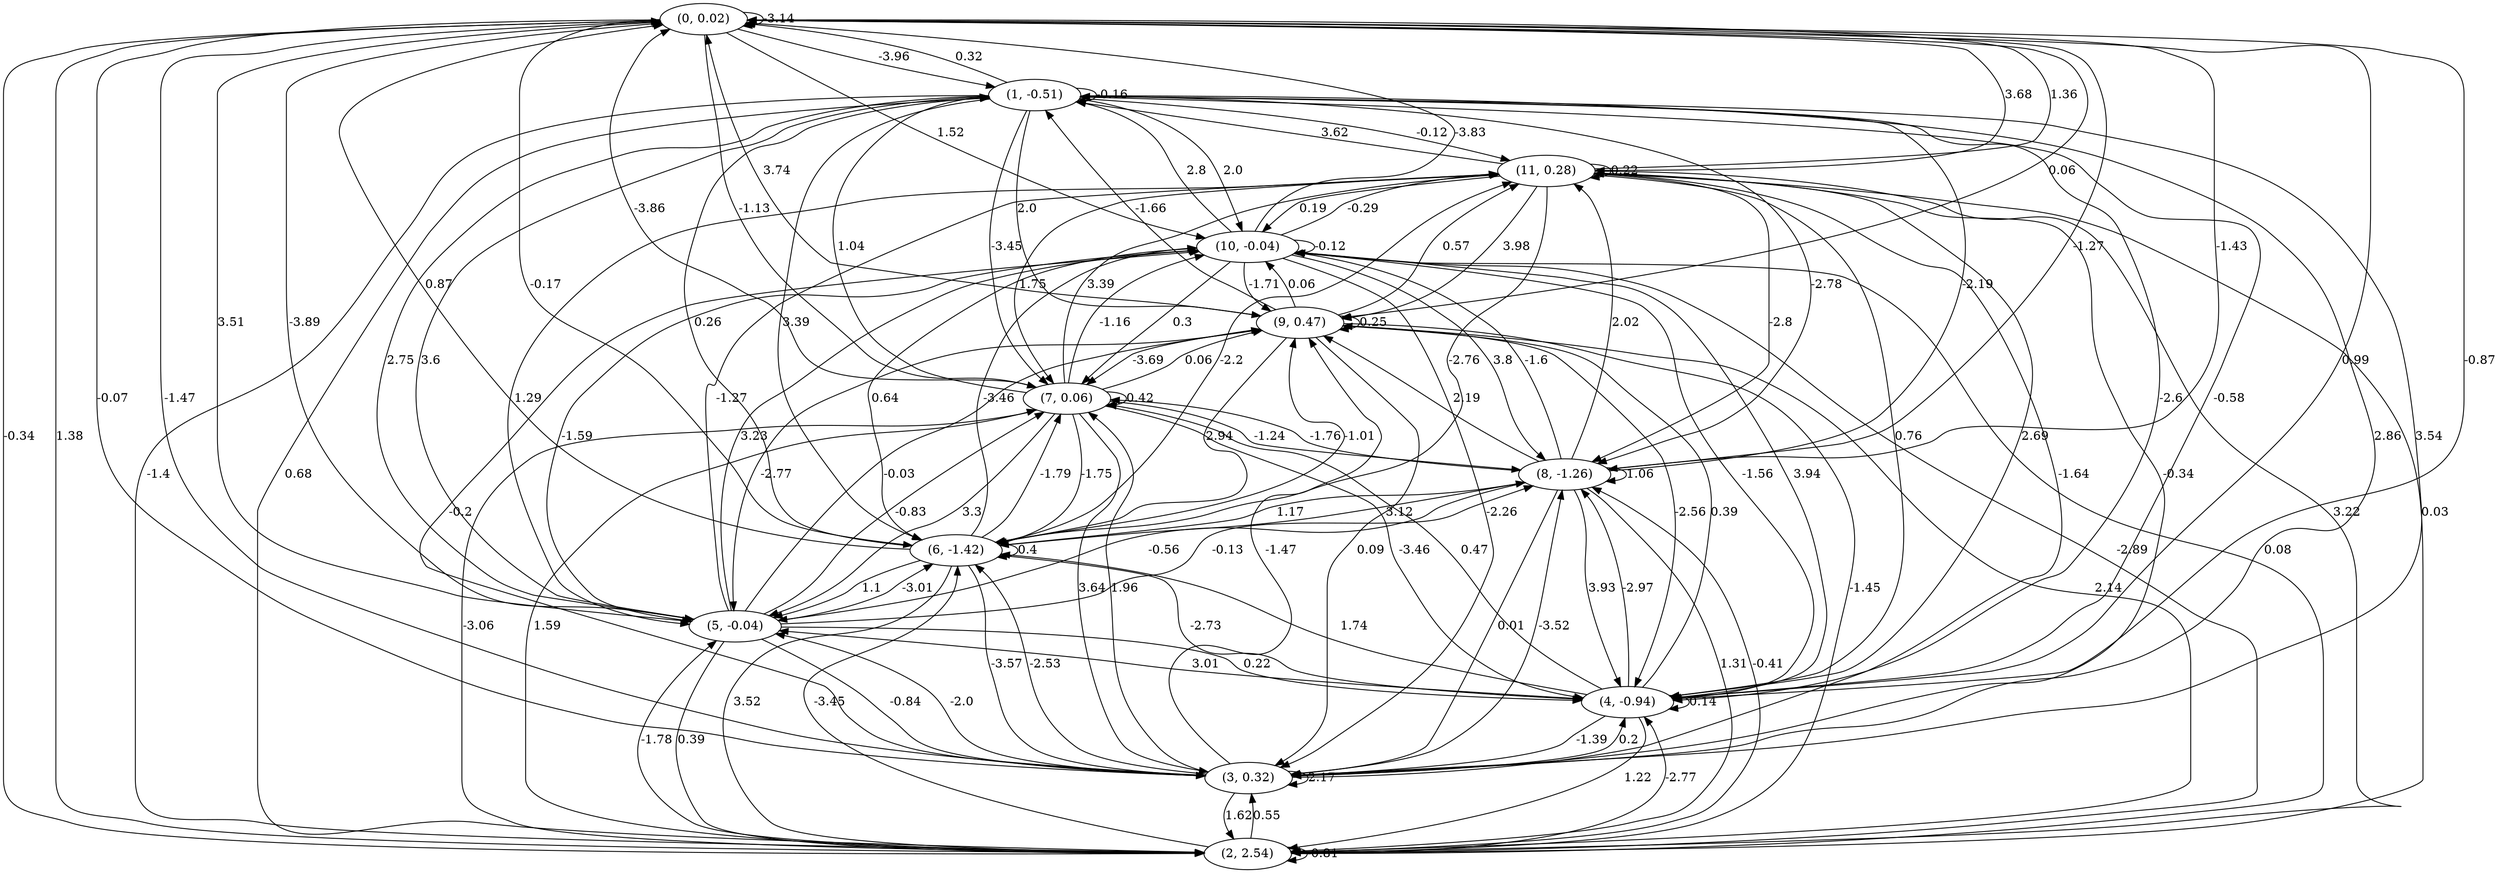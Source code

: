 digraph {
    0 [ label = "(0, 0.02)" ]
    1 [ label = "(1, -0.51)" ]
    2 [ label = "(2, 2.54)" ]
    3 [ label = "(3, 0.32)" ]
    4 [ label = "(4, -0.94)" ]
    5 [ label = "(5, -0.04)" ]
    6 [ label = "(6, -1.42)" ]
    7 [ label = "(7, 0.06)" ]
    8 [ label = "(8, -1.26)" ]
    9 [ label = "(9, 0.47)" ]
    10 [ label = "(10, -0.04)" ]
    11 [ label = "(11, 0.28)" ]
    0 -> 0 [ label = "-3.14" ]
    1 -> 1 [ label = "-0.16" ]
    2 -> 2 [ label = "-0.81" ]
    3 -> 3 [ label = "2.17" ]
    4 -> 4 [ label = "0.14" ]
    6 -> 6 [ label = "0.4" ]
    7 -> 7 [ label = "0.42" ]
    8 -> 8 [ label = "1.06" ]
    9 -> 9 [ label = "0.25" ]
    10 -> 10 [ label = "-0.12" ]
    11 -> 11 [ label = "0.22" ]
    1 -> 0 [ label = "0.32" ]
    2 -> 0 [ label = "1.38" ]
    3 -> 0 [ label = "-1.47" ]
    4 -> 0 [ label = "-0.87" ]
    5 -> 0 [ label = "-3.89" ]
    6 -> 0 [ label = "0.87" ]
    7 -> 0 [ label = "-3.86" ]
    8 -> 0 [ label = "-1.43" ]
    9 -> 0 [ label = "3.74" ]
    10 -> 0 [ label = "-3.83" ]
    11 -> 0 [ label = "1.36" ]
    0 -> 1 [ label = "-3.96" ]
    2 -> 1 [ label = "0.68" ]
    3 -> 1 [ label = "3.54" ]
    4 -> 1 [ label = "-0.58" ]
    5 -> 1 [ label = "3.6" ]
    6 -> 1 [ label = "0.26" ]
    7 -> 1 [ label = "1.04" ]
    8 -> 1 [ label = "-2.19" ]
    9 -> 1 [ label = "-1.66" ]
    10 -> 1 [ label = "2.8" ]
    11 -> 1 [ label = "3.62" ]
    0 -> 2 [ label = "-0.34" ]
    1 -> 2 [ label = "-1.4" ]
    3 -> 2 [ label = "1.62" ]
    4 -> 2 [ label = "1.22" ]
    5 -> 2 [ label = "0.39" ]
    6 -> 2 [ label = "3.52" ]
    7 -> 2 [ label = "-3.06" ]
    8 -> 2 [ label = "1.31" ]
    9 -> 2 [ label = "-1.45" ]
    10 -> 2 [ label = "-2.89" ]
    11 -> 2 [ label = "3.22" ]
    0 -> 3 [ label = "-0.07" ]
    1 -> 3 [ label = "2.86" ]
    2 -> 3 [ label = "0.55" ]
    4 -> 3 [ label = "-1.39" ]
    5 -> 3 [ label = "-0.84" ]
    6 -> 3 [ label = "-3.57" ]
    7 -> 3 [ label = "3.64" ]
    8 -> 3 [ label = "0.01" ]
    9 -> 3 [ label = "0.09" ]
    10 -> 3 [ label = "-2.26" ]
    11 -> 3 [ label = "-0.34" ]
    0 -> 4 [ label = "0.99" ]
    1 -> 4 [ label = "-2.6" ]
    2 -> 4 [ label = "-2.77" ]
    3 -> 4 [ label = "0.2" ]
    5 -> 4 [ label = "0.22" ]
    6 -> 4 [ label = "-2.73" ]
    7 -> 4 [ label = "-3.46" ]
    8 -> 4 [ label = "3.93" ]
    9 -> 4 [ label = "-2.56" ]
    10 -> 4 [ label = "-1.56" ]
    11 -> 4 [ label = "0.76" ]
    0 -> 5 [ label = "3.51" ]
    1 -> 5 [ label = "2.75" ]
    2 -> 5 [ label = "-1.78" ]
    3 -> 5 [ label = "-2.0" ]
    4 -> 5 [ label = "3.01" ]
    6 -> 5 [ label = "1.1" ]
    7 -> 5 [ label = "3.3" ]
    8 -> 5 [ label = "-0.56" ]
    9 -> 5 [ label = "-2.77" ]
    10 -> 5 [ label = "-1.59" ]
    11 -> 5 [ label = "1.29" ]
    0 -> 6 [ label = "-0.17" ]
    1 -> 6 [ label = "3.39" ]
    2 -> 6 [ label = "-3.45" ]
    3 -> 6 [ label = "-2.53" ]
    4 -> 6 [ label = "1.74" ]
    5 -> 6 [ label = "-3.01" ]
    7 -> 6 [ label = "-1.75" ]
    8 -> 6 [ label = "1.17" ]
    9 -> 6 [ label = "2.94" ]
    10 -> 6 [ label = "0.64" ]
    11 -> 6 [ label = "-2.76" ]
    0 -> 7 [ label = "-1.13" ]
    1 -> 7 [ label = "-3.45" ]
    2 -> 7 [ label = "1.59" ]
    3 -> 7 [ label = "1.96" ]
    4 -> 7 [ label = "0.47" ]
    5 -> 7 [ label = "-0.83" ]
    6 -> 7 [ label = "-1.79" ]
    8 -> 7 [ label = "-1.76" ]
    9 -> 7 [ label = "-3.69" ]
    10 -> 7 [ label = "0.3" ]
    11 -> 7 [ label = "1.75" ]
    0 -> 8 [ label = "-1.27" ]
    1 -> 8 [ label = "-2.78" ]
    2 -> 8 [ label = "-0.41" ]
    3 -> 8 [ label = "-3.52" ]
    4 -> 8 [ label = "-2.97" ]
    5 -> 8 [ label = "-0.13" ]
    6 -> 8 [ label = "3.12" ]
    7 -> 8 [ label = "-1.24" ]
    10 -> 8 [ label = "3.8" ]
    11 -> 8 [ label = "-2.8" ]
    0 -> 9 [ label = "0.06" ]
    1 -> 9 [ label = "2.0" ]
    2 -> 9 [ label = "2.14" ]
    3 -> 9 [ label = "-1.47" ]
    4 -> 9 [ label = "0.39" ]
    5 -> 9 [ label = "-0.03" ]
    6 -> 9 [ label = "-1.01" ]
    7 -> 9 [ label = "0.06" ]
    8 -> 9 [ label = "2.19" ]
    10 -> 9 [ label = "-1.71" ]
    11 -> 9 [ label = "3.98" ]
    0 -> 10 [ label = "1.52" ]
    1 -> 10 [ label = "2.0" ]
    2 -> 10 [ label = "0.08" ]
    3 -> 10 [ label = "-0.2" ]
    4 -> 10 [ label = "3.94" ]
    5 -> 10 [ label = "3.23" ]
    6 -> 10 [ label = "-3.46" ]
    7 -> 10 [ label = "-1.16" ]
    8 -> 10 [ label = "-1.6" ]
    9 -> 10 [ label = "0.06" ]
    11 -> 10 [ label = "0.19" ]
    0 -> 11 [ label = "3.68" ]
    1 -> 11 [ label = "-0.12" ]
    2 -> 11 [ label = "0.03" ]
    3 -> 11 [ label = "-1.64" ]
    4 -> 11 [ label = "2.69" ]
    5 -> 11 [ label = "-1.27" ]
    6 -> 11 [ label = "-2.2" ]
    7 -> 11 [ label = "3.39" ]
    8 -> 11 [ label = "2.02" ]
    9 -> 11 [ label = "0.57" ]
    10 -> 11 [ label = "-0.29" ]
}

